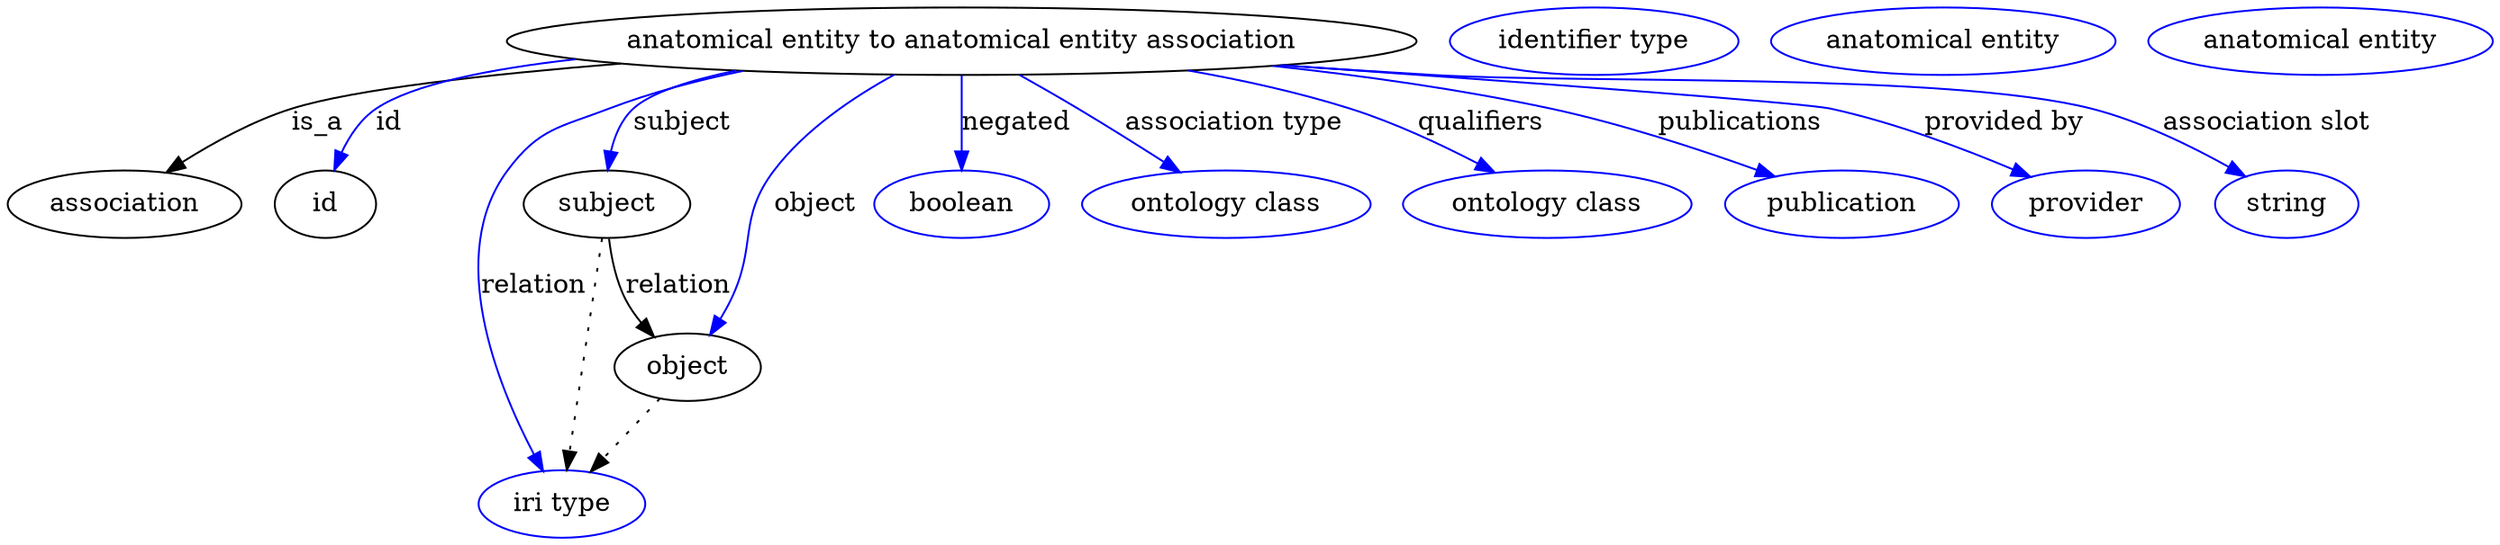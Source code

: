 digraph {
	graph [bb="0,0,1081.7,281"];
	node [label="\N"];
	"anatomical entity to anatomical entity association"	 [height=0.5,
		label="anatomical entity to anatomical entity association",
		pos="437.4,263",
		width=5.1445];
	association	 [height=0.5,
		pos="49.402,177",
		width=1.3723];
	"anatomical entity to anatomical entity association" -> association	 [label=is_a,
		lp="145.68,220",
		pos="e,71.092,193.3 293.33,251.61 230.04,245.43 163.45,237.02 133.85,227 114.69,220.52 95.144,209.3 79.687,199.12"];
	id	 [height=0.5,
		pos="143.4,177",
		width=0.75];
	"anatomical entity to anatomical entity association" -> id	 [color=blue,
		label=id,
		lp="179.85,220",
		pos="e,149.46,194.66 282.25,253.11 235.98,247.74 192.53,239.52 173.51,227 165.06,221.44 158.62,212.6 153.91,203.9",
		style=solid];
	subject	 [height=0.5,
		pos="276.4,177",
		width=0.97656];
	"anatomical entity to anatomical entity association" -> subject	 [color=blue,
		label=subject,
		lp="314.23,220",
		pos="e,278.37,195.06 346.05,247.26 323.02,241.73 302.38,234.9 293.75,227 287.46,221.24 283.45,213.09 280.89,205.03",
		style=solid];
	relation	 [color=blue,
		height=0.5,
		label="iri type",
		pos="256.4,18",
		width=0.9834];
	"anatomical entity to anatomical entity association" -> relation	 [color=blue,
		label=relation,
		lp="240.78,134",
		pos="e,247,35.476 343.89,247.4 322.55,242.25 300.31,235.57 280.4,227 256.85,216.86 246.28,216.56 232.4,195 202.59,148.68 225.71,81.424 \
242.65,44.586",
		style=solid];
	object	 [height=0.5,
		pos="316.4,91",
		width=0.88096];
	"anatomical entity to anatomical entity association" -> object	 [color=blue,
		label=object,
		lp="373.51,177",
		pos="e,325.12,108.39 408.72,244.98 391.36,232.77 369.97,215.2 356.19,195 338.23,168.67 345.29,156.57 333.4,127 332.16,123.92 330.79,120.73 \
329.38,117.58",
		style=solid];
	negated	 [color=blue,
		height=0.5,
		label=boolean,
		pos="437.4,177",
		width=1.0584];
	"anatomical entity to anatomical entity association" -> negated	 [color=blue,
		label=negated,
		lp="459.17,220",
		pos="e,437.4,195.21 437.4,244.76 437.4,233.36 437.4,218.43 437.4,205.49",
		style=solid];
	"association type"	 [color=blue,
		height=0.5,
		label="ontology class",
		pos="554.4,177",
		width=1.6931];
	"anatomical entity to anatomical entity association" -> "association type"	 [color=blue,
		label="association type",
		lp="548.31,220",
		pos="e,531.5,193.84 461.93,244.97 479.79,231.84 504.12,213.96 523.34,199.83",
		style=solid];
	qualifiers	 [color=blue,
		height=0.5,
		label="ontology class",
		pos="694.4,177",
		width=1.6931];
	"anatomical entity to anatomical entity association" -> qualifiers	 [color=blue,
		label=qualifiers,
		lp="654.45,220",
		pos="e,667.24,193.38 526.59,247.15 549.97,241.85 574.92,235.17 597.4,227 618.33,219.39 640.48,208.24 658.33,198.39",
		style=solid];
	publications	 [color=blue,
		height=0.5,
		label=publication,
		pos="823.4,177",
		width=1.3859];
	"anatomical entity to anatomical entity association" -> publications	 [color=blue,
		label=publications,
		lp="765.62,220",
		pos="e,790.84,190.82 562.74,249.69 602.02,244.2 645.3,236.78 684.4,227 717.64,218.69 754.04,205.44 781.25,194.66",
		style=solid];
	"provided by"	 [color=blue,
		height=0.5,
		label=provider,
		pos="931.4,177",
		width=1.1129];
	"anatomical entity to anatomical entity association" -> "provided by"	 [color=blue,
		label="provided by",
		lp="881.03,220",
		pos="e,903.65,190.41 571.98,250.63 671.59,241.34 791.92,229.75 803.4,227 835.08,219.41 869.39,205.69 894.5,194.54",
		style=solid];
	"association slot"	 [color=blue,
		height=0.5,
		label=string,
		pos="1020.4,177",
		width=0.8403];
	"anatomical entity to anatomical entity association" -> "association slot"	 [color=blue,
		label="association slot",
		lp="998.37,220",
		pos="e,999.48,190.32 569,250.33 590.19,248.44 611.89,246.59 632.4,245 759.38,235.15 795.3,259.66 918.4,227 944.07,220.19 970.96,206.71 \
990.68,195.46",
		style=solid];
	association_id	 [color=blue,
		height=0.5,
		label="identifier type",
		pos="700.4,263",
		width=1.652];
	subject -> relation	 [pos="e,258.67,36.027 274.11,158.76 270.64,131.21 264.04,78.735 259.95,46.223",
		style=dotted];
	subject -> object	 [label=relation,
		lp="312.78,134",
		pos="e,302.82,107.46 279.98,158.87 282.29,149.13 285.78,137.08 290.64,127 292.43,123.29 294.6,119.56 296.91,115.97"];
	"anatomical entity to anatomical entity association_subject"	 [color=blue,
		height=0.5,
		label="anatomical entity",
		pos="849.4,263",
		width=1.9792];
	object -> relation	 [pos="e,270.17,34.752 302.79,74.435 295.09,65.075 285.33,53.191 276.74,42.745",
		style=dotted];
	"anatomical entity to anatomical entity association_object"	 [color=blue,
		height=0.5,
		label="anatomical entity",
		pos="1010.4,263",
		width=1.9792];
}

